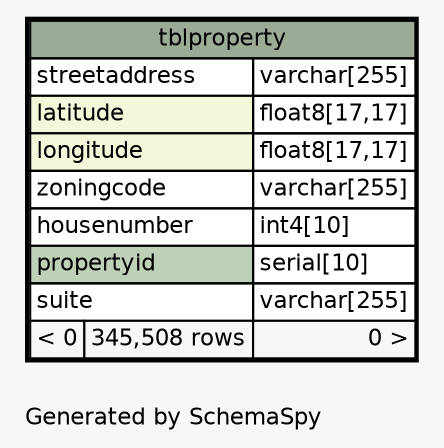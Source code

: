 // dot 2.40.1 on Mac OS X 10.10.5
// SchemaSpy rev 590
digraph "oneDegreeRelationshipsDiagram" {
  graph [
    rankdir="RL"
    bgcolor="#f7f7f7"
    label="\nGenerated by SchemaSpy"
    labeljust="l"
    nodesep="0.18"
    ranksep="0.46"
    fontname="Helvetica"
    fontsize="11"
  ];
  node [
    fontname="Helvetica"
    fontsize="11"
    shape="plaintext"
  ];
  edge [
    arrowsize="0.8"
  ];
  "tblproperty" [
    label=<
    <TABLE BORDER="2" CELLBORDER="1" CELLSPACING="0" BGCOLOR="#ffffff">
      <TR><TD COLSPAN="3" BGCOLOR="#9bab96" ALIGN="CENTER">tblproperty</TD></TR>
      <TR><TD PORT="streetaddress" COLSPAN="2" ALIGN="LEFT">streetaddress</TD><TD PORT="streetaddress.type" ALIGN="LEFT">varchar[255]</TD></TR>
      <TR><TD PORT="latitude" COLSPAN="2" BGCOLOR="#f4f7da" ALIGN="LEFT">latitude</TD><TD PORT="latitude.type" ALIGN="LEFT">float8[17,17]</TD></TR>
      <TR><TD PORT="longitude" COLSPAN="2" BGCOLOR="#f4f7da" ALIGN="LEFT">longitude</TD><TD PORT="longitude.type" ALIGN="LEFT">float8[17,17]</TD></TR>
      <TR><TD PORT="zoningcode" COLSPAN="2" ALIGN="LEFT">zoningcode</TD><TD PORT="zoningcode.type" ALIGN="LEFT">varchar[255]</TD></TR>
      <TR><TD PORT="housenumber" COLSPAN="2" ALIGN="LEFT">housenumber</TD><TD PORT="housenumber.type" ALIGN="LEFT">int4[10]</TD></TR>
      <TR><TD PORT="propertyid" COLSPAN="2" BGCOLOR="#bed1b8" ALIGN="LEFT">propertyid</TD><TD PORT="propertyid.type" ALIGN="LEFT">serial[10]</TD></TR>
      <TR><TD PORT="suite" COLSPAN="2" ALIGN="LEFT">suite</TD><TD PORT="suite.type" ALIGN="LEFT">varchar[255]</TD></TR>
      <TR><TD ALIGN="LEFT" BGCOLOR="#f7f7f7">&lt; 0</TD><TD ALIGN="RIGHT" BGCOLOR="#f7f7f7">345,508 rows</TD><TD ALIGN="RIGHT" BGCOLOR="#f7f7f7">0 &gt;</TD></TR>
    </TABLE>>
    URL="tblproperty.html"
    tooltip="tblproperty"
  ];
}
